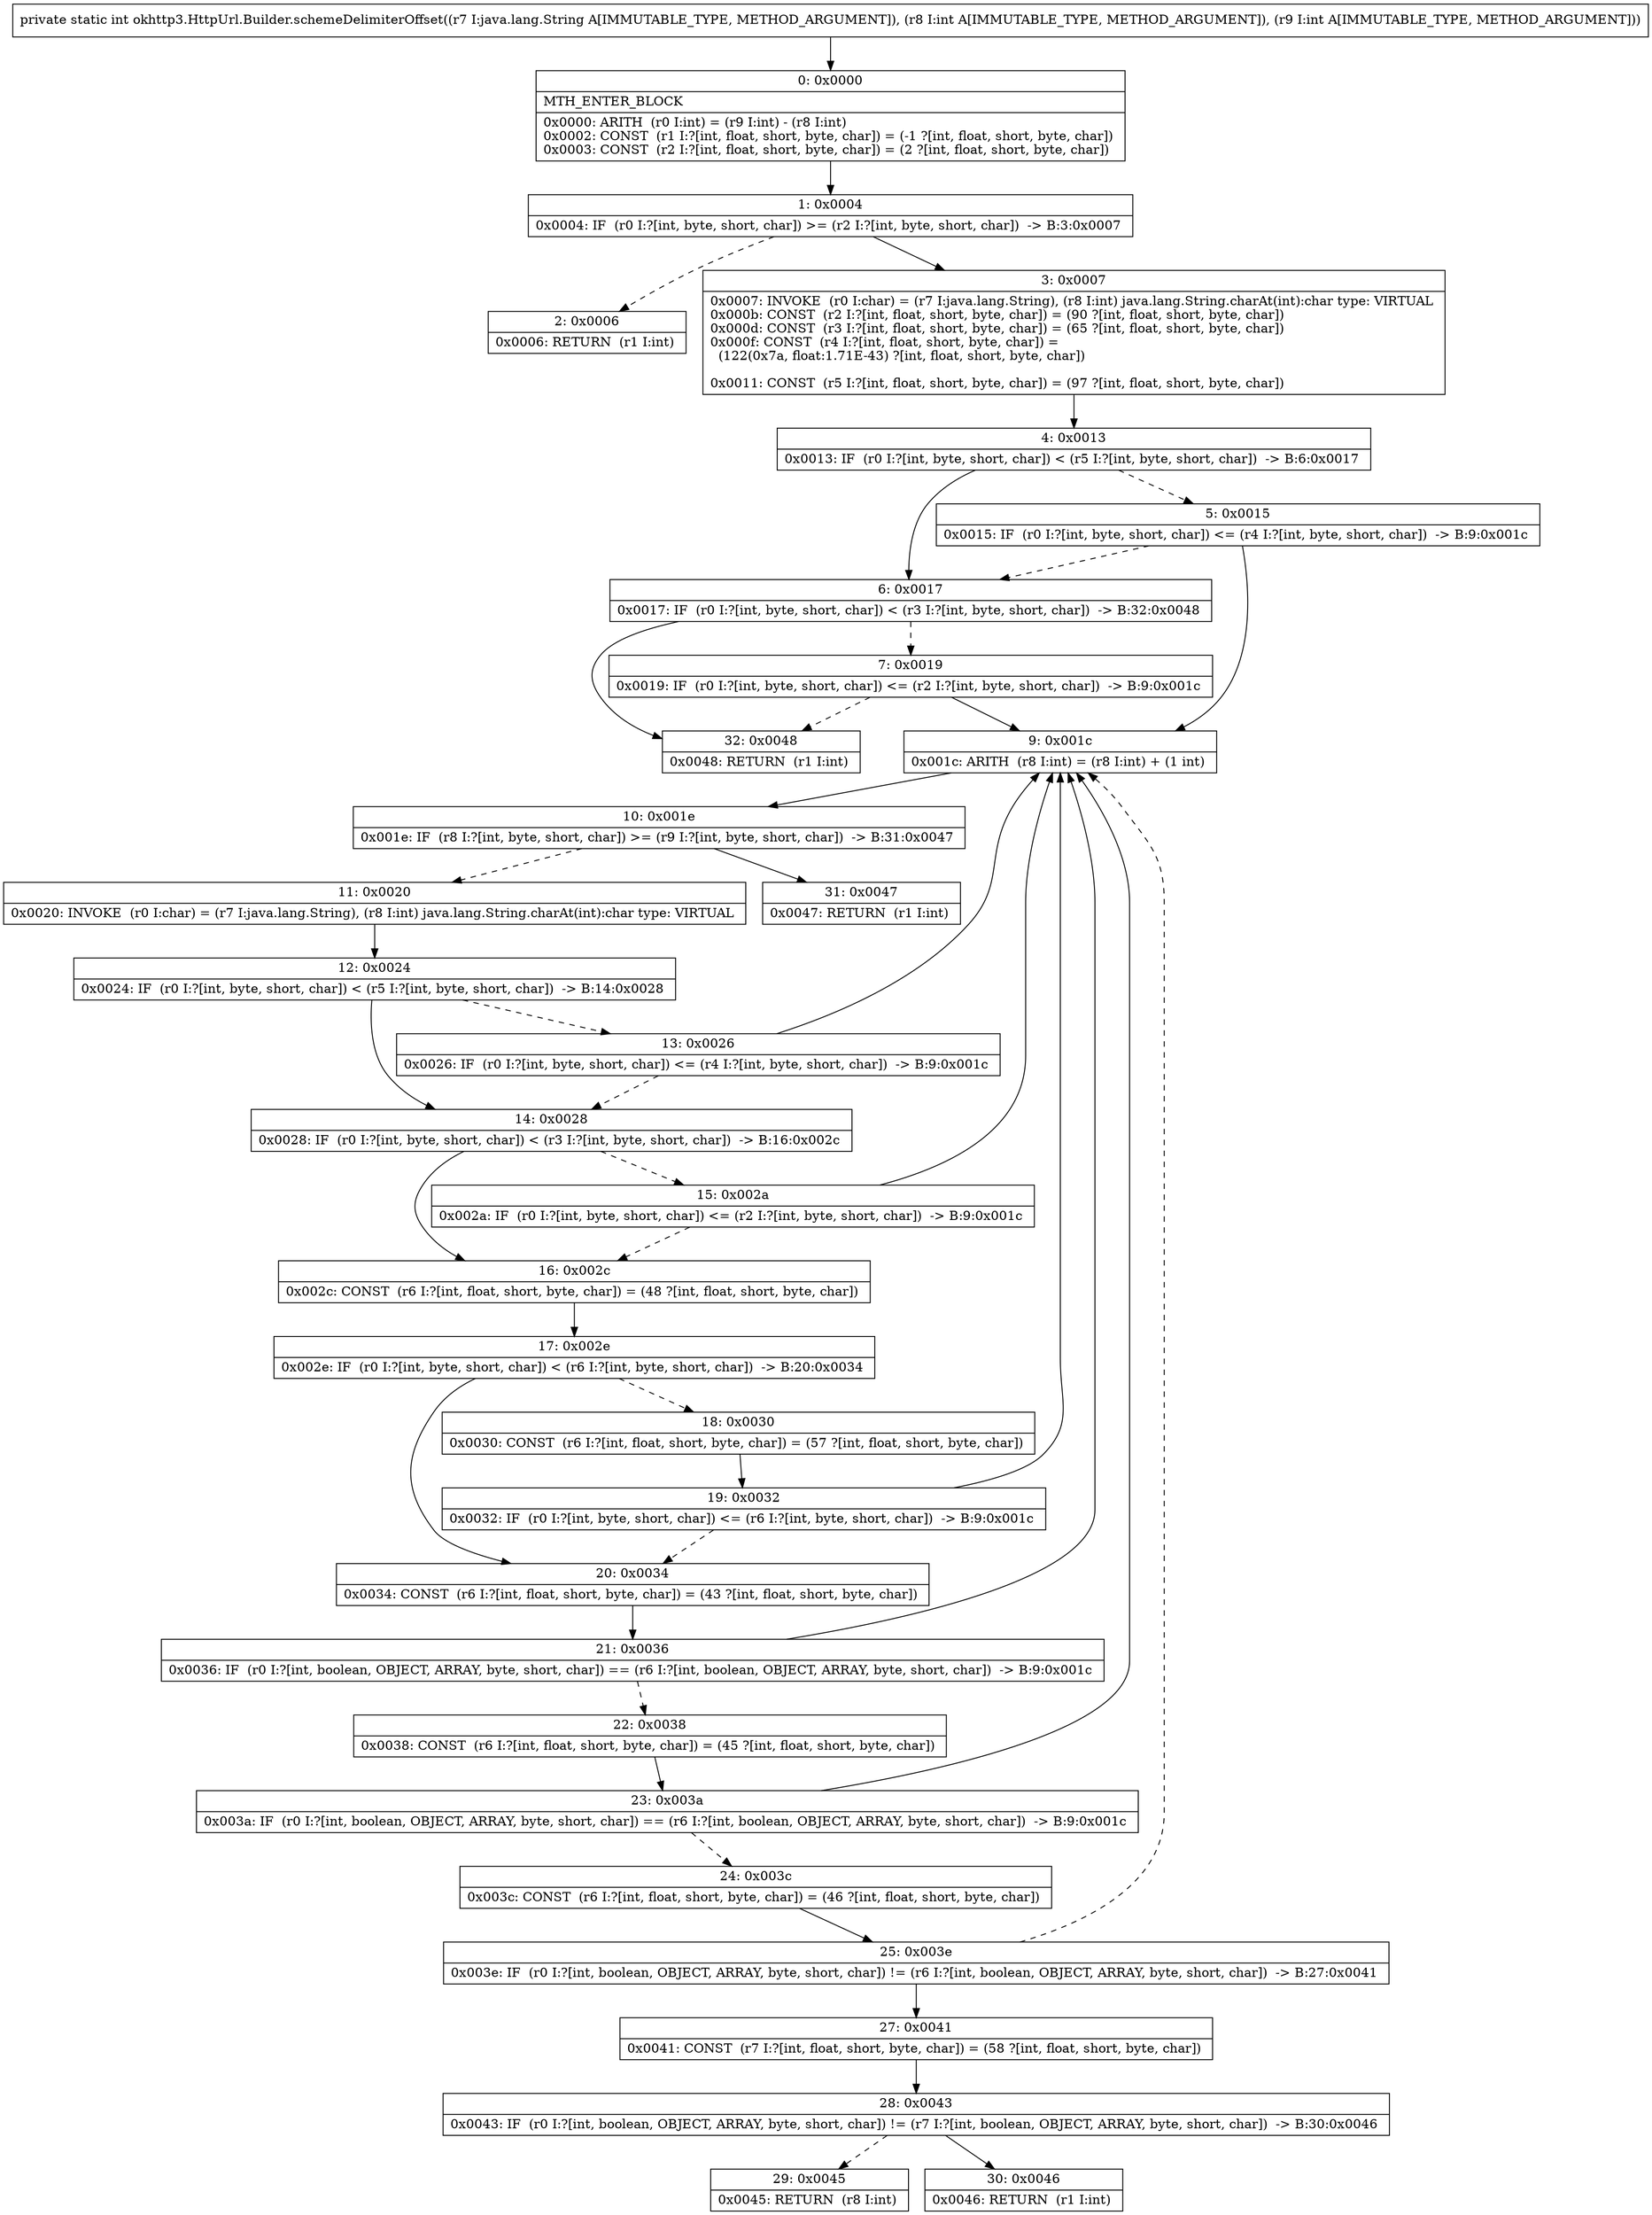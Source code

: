 digraph "CFG forokhttp3.HttpUrl.Builder.schemeDelimiterOffset(Ljava\/lang\/String;II)I" {
Node_0 [shape=record,label="{0\:\ 0x0000|MTH_ENTER_BLOCK\l|0x0000: ARITH  (r0 I:int) = (r9 I:int) \- (r8 I:int) \l0x0002: CONST  (r1 I:?[int, float, short, byte, char]) = (\-1 ?[int, float, short, byte, char]) \l0x0003: CONST  (r2 I:?[int, float, short, byte, char]) = (2 ?[int, float, short, byte, char]) \l}"];
Node_1 [shape=record,label="{1\:\ 0x0004|0x0004: IF  (r0 I:?[int, byte, short, char]) \>= (r2 I:?[int, byte, short, char])  \-\> B:3:0x0007 \l}"];
Node_2 [shape=record,label="{2\:\ 0x0006|0x0006: RETURN  (r1 I:int) \l}"];
Node_3 [shape=record,label="{3\:\ 0x0007|0x0007: INVOKE  (r0 I:char) = (r7 I:java.lang.String), (r8 I:int) java.lang.String.charAt(int):char type: VIRTUAL \l0x000b: CONST  (r2 I:?[int, float, short, byte, char]) = (90 ?[int, float, short, byte, char]) \l0x000d: CONST  (r3 I:?[int, float, short, byte, char]) = (65 ?[int, float, short, byte, char]) \l0x000f: CONST  (r4 I:?[int, float, short, byte, char]) = \l  (122(0x7a, float:1.71E\-43) ?[int, float, short, byte, char])\l \l0x0011: CONST  (r5 I:?[int, float, short, byte, char]) = (97 ?[int, float, short, byte, char]) \l}"];
Node_4 [shape=record,label="{4\:\ 0x0013|0x0013: IF  (r0 I:?[int, byte, short, char]) \< (r5 I:?[int, byte, short, char])  \-\> B:6:0x0017 \l}"];
Node_5 [shape=record,label="{5\:\ 0x0015|0x0015: IF  (r0 I:?[int, byte, short, char]) \<= (r4 I:?[int, byte, short, char])  \-\> B:9:0x001c \l}"];
Node_6 [shape=record,label="{6\:\ 0x0017|0x0017: IF  (r0 I:?[int, byte, short, char]) \< (r3 I:?[int, byte, short, char])  \-\> B:32:0x0048 \l}"];
Node_7 [shape=record,label="{7\:\ 0x0019|0x0019: IF  (r0 I:?[int, byte, short, char]) \<= (r2 I:?[int, byte, short, char])  \-\> B:9:0x001c \l}"];
Node_9 [shape=record,label="{9\:\ 0x001c|0x001c: ARITH  (r8 I:int) = (r8 I:int) + (1 int) \l}"];
Node_10 [shape=record,label="{10\:\ 0x001e|0x001e: IF  (r8 I:?[int, byte, short, char]) \>= (r9 I:?[int, byte, short, char])  \-\> B:31:0x0047 \l}"];
Node_11 [shape=record,label="{11\:\ 0x0020|0x0020: INVOKE  (r0 I:char) = (r7 I:java.lang.String), (r8 I:int) java.lang.String.charAt(int):char type: VIRTUAL \l}"];
Node_12 [shape=record,label="{12\:\ 0x0024|0x0024: IF  (r0 I:?[int, byte, short, char]) \< (r5 I:?[int, byte, short, char])  \-\> B:14:0x0028 \l}"];
Node_13 [shape=record,label="{13\:\ 0x0026|0x0026: IF  (r0 I:?[int, byte, short, char]) \<= (r4 I:?[int, byte, short, char])  \-\> B:9:0x001c \l}"];
Node_14 [shape=record,label="{14\:\ 0x0028|0x0028: IF  (r0 I:?[int, byte, short, char]) \< (r3 I:?[int, byte, short, char])  \-\> B:16:0x002c \l}"];
Node_15 [shape=record,label="{15\:\ 0x002a|0x002a: IF  (r0 I:?[int, byte, short, char]) \<= (r2 I:?[int, byte, short, char])  \-\> B:9:0x001c \l}"];
Node_16 [shape=record,label="{16\:\ 0x002c|0x002c: CONST  (r6 I:?[int, float, short, byte, char]) = (48 ?[int, float, short, byte, char]) \l}"];
Node_17 [shape=record,label="{17\:\ 0x002e|0x002e: IF  (r0 I:?[int, byte, short, char]) \< (r6 I:?[int, byte, short, char])  \-\> B:20:0x0034 \l}"];
Node_18 [shape=record,label="{18\:\ 0x0030|0x0030: CONST  (r6 I:?[int, float, short, byte, char]) = (57 ?[int, float, short, byte, char]) \l}"];
Node_19 [shape=record,label="{19\:\ 0x0032|0x0032: IF  (r0 I:?[int, byte, short, char]) \<= (r6 I:?[int, byte, short, char])  \-\> B:9:0x001c \l}"];
Node_20 [shape=record,label="{20\:\ 0x0034|0x0034: CONST  (r6 I:?[int, float, short, byte, char]) = (43 ?[int, float, short, byte, char]) \l}"];
Node_21 [shape=record,label="{21\:\ 0x0036|0x0036: IF  (r0 I:?[int, boolean, OBJECT, ARRAY, byte, short, char]) == (r6 I:?[int, boolean, OBJECT, ARRAY, byte, short, char])  \-\> B:9:0x001c \l}"];
Node_22 [shape=record,label="{22\:\ 0x0038|0x0038: CONST  (r6 I:?[int, float, short, byte, char]) = (45 ?[int, float, short, byte, char]) \l}"];
Node_23 [shape=record,label="{23\:\ 0x003a|0x003a: IF  (r0 I:?[int, boolean, OBJECT, ARRAY, byte, short, char]) == (r6 I:?[int, boolean, OBJECT, ARRAY, byte, short, char])  \-\> B:9:0x001c \l}"];
Node_24 [shape=record,label="{24\:\ 0x003c|0x003c: CONST  (r6 I:?[int, float, short, byte, char]) = (46 ?[int, float, short, byte, char]) \l}"];
Node_25 [shape=record,label="{25\:\ 0x003e|0x003e: IF  (r0 I:?[int, boolean, OBJECT, ARRAY, byte, short, char]) != (r6 I:?[int, boolean, OBJECT, ARRAY, byte, short, char])  \-\> B:27:0x0041 \l}"];
Node_27 [shape=record,label="{27\:\ 0x0041|0x0041: CONST  (r7 I:?[int, float, short, byte, char]) = (58 ?[int, float, short, byte, char]) \l}"];
Node_28 [shape=record,label="{28\:\ 0x0043|0x0043: IF  (r0 I:?[int, boolean, OBJECT, ARRAY, byte, short, char]) != (r7 I:?[int, boolean, OBJECT, ARRAY, byte, short, char])  \-\> B:30:0x0046 \l}"];
Node_29 [shape=record,label="{29\:\ 0x0045|0x0045: RETURN  (r8 I:int) \l}"];
Node_30 [shape=record,label="{30\:\ 0x0046|0x0046: RETURN  (r1 I:int) \l}"];
Node_31 [shape=record,label="{31\:\ 0x0047|0x0047: RETURN  (r1 I:int) \l}"];
Node_32 [shape=record,label="{32\:\ 0x0048|0x0048: RETURN  (r1 I:int) \l}"];
MethodNode[shape=record,label="{private static int okhttp3.HttpUrl.Builder.schemeDelimiterOffset((r7 I:java.lang.String A[IMMUTABLE_TYPE, METHOD_ARGUMENT]), (r8 I:int A[IMMUTABLE_TYPE, METHOD_ARGUMENT]), (r9 I:int A[IMMUTABLE_TYPE, METHOD_ARGUMENT])) }"];
MethodNode -> Node_0;
Node_0 -> Node_1;
Node_1 -> Node_2[style=dashed];
Node_1 -> Node_3;
Node_3 -> Node_4;
Node_4 -> Node_5[style=dashed];
Node_4 -> Node_6;
Node_5 -> Node_6[style=dashed];
Node_5 -> Node_9;
Node_6 -> Node_7[style=dashed];
Node_6 -> Node_32;
Node_7 -> Node_9;
Node_7 -> Node_32[style=dashed];
Node_9 -> Node_10;
Node_10 -> Node_11[style=dashed];
Node_10 -> Node_31;
Node_11 -> Node_12;
Node_12 -> Node_13[style=dashed];
Node_12 -> Node_14;
Node_13 -> Node_9;
Node_13 -> Node_14[style=dashed];
Node_14 -> Node_15[style=dashed];
Node_14 -> Node_16;
Node_15 -> Node_9;
Node_15 -> Node_16[style=dashed];
Node_16 -> Node_17;
Node_17 -> Node_18[style=dashed];
Node_17 -> Node_20;
Node_18 -> Node_19;
Node_19 -> Node_9;
Node_19 -> Node_20[style=dashed];
Node_20 -> Node_21;
Node_21 -> Node_9;
Node_21 -> Node_22[style=dashed];
Node_22 -> Node_23;
Node_23 -> Node_9;
Node_23 -> Node_24[style=dashed];
Node_24 -> Node_25;
Node_25 -> Node_27;
Node_25 -> Node_9[style=dashed];
Node_27 -> Node_28;
Node_28 -> Node_29[style=dashed];
Node_28 -> Node_30;
}

